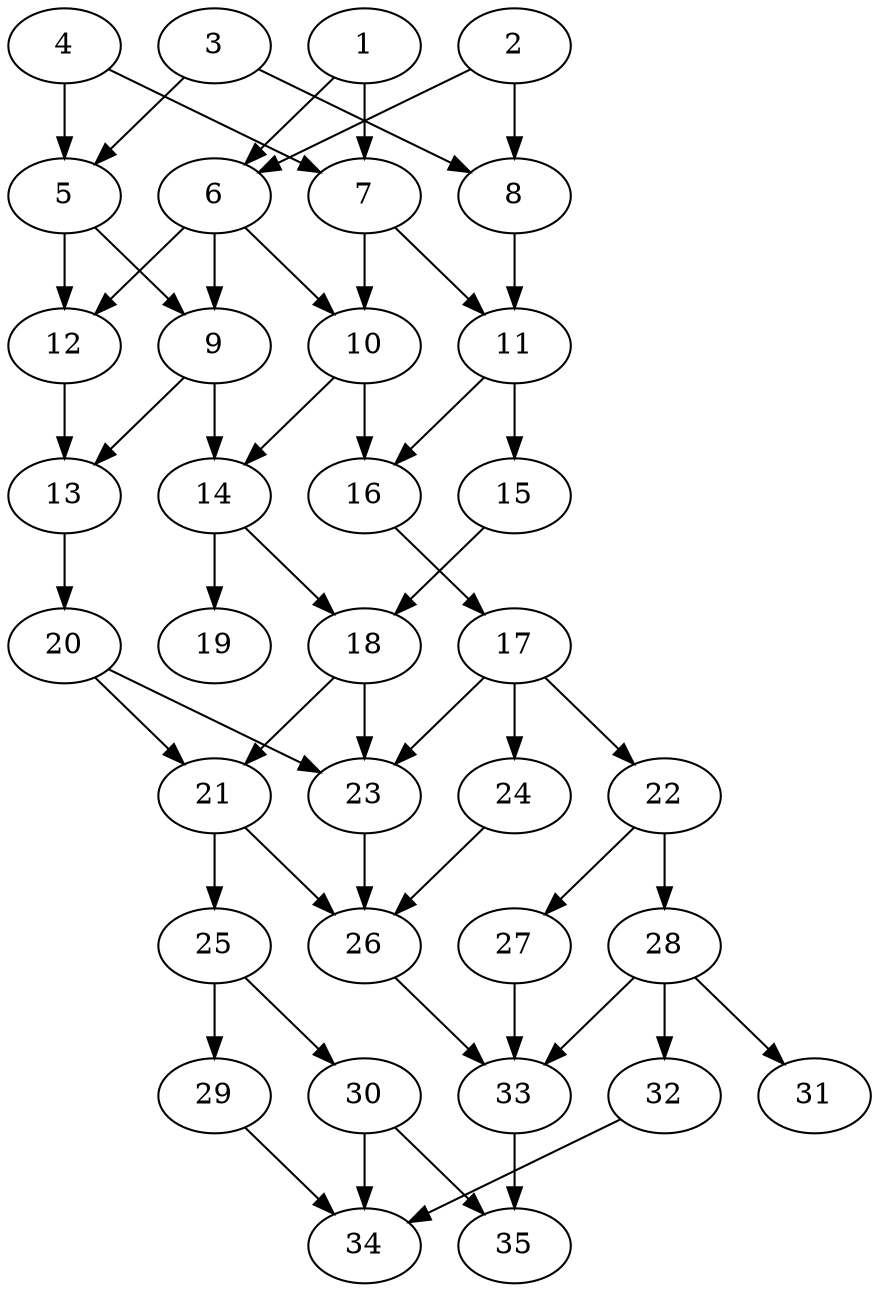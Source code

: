 // DAG automatically generated by daggen at Thu Oct  3 14:05:37 2019
// ./daggen --dot -n 35 --ccr 0.5 --fat 0.5 --regular 0.9 --density 0.6 --mindata 5242880 --maxdata 52428800 
digraph G {
  1 [size="82542592", alpha="0.02", expect_size="41271296"] 
  1 -> 6 [size ="41271296"]
  1 -> 7 [size ="41271296"]
  2 [size="15900672", alpha="0.00", expect_size="7950336"] 
  2 -> 6 [size ="7950336"]
  2 -> 8 [size ="7950336"]
  3 [size="96606208", alpha="0.10", expect_size="48303104"] 
  3 -> 5 [size ="48303104"]
  3 -> 8 [size ="48303104"]
  4 [size="51056640", alpha="0.13", expect_size="25528320"] 
  4 -> 5 [size ="25528320"]
  4 -> 7 [size ="25528320"]
  5 [size="52619264", alpha="0.00", expect_size="26309632"] 
  5 -> 9 [size ="26309632"]
  5 -> 12 [size ="26309632"]
  6 [size="25767936", alpha="0.11", expect_size="12883968"] 
  6 -> 9 [size ="12883968"]
  6 -> 10 [size ="12883968"]
  6 -> 12 [size ="12883968"]
  7 [size="81313792", alpha="0.00", expect_size="40656896"] 
  7 -> 10 [size ="40656896"]
  7 -> 11 [size ="40656896"]
  8 [size="21280768", alpha="0.04", expect_size="10640384"] 
  8 -> 11 [size ="10640384"]
  9 [size="65878016", alpha="0.10", expect_size="32939008"] 
  9 -> 13 [size ="32939008"]
  9 -> 14 [size ="32939008"]
  10 [size="94283776", alpha="0.06", expect_size="47141888"] 
  10 -> 14 [size ="47141888"]
  10 -> 16 [size ="47141888"]
  11 [size="49068032", alpha="0.01", expect_size="24534016"] 
  11 -> 15 [size ="24534016"]
  11 -> 16 [size ="24534016"]
  12 [size="57290752", alpha="0.05", expect_size="28645376"] 
  12 -> 13 [size ="28645376"]
  13 [size="58779648", alpha="0.08", expect_size="29389824"] 
  13 -> 20 [size ="29389824"]
  14 [size="12677120", alpha="0.01", expect_size="6338560"] 
  14 -> 18 [size ="6338560"]
  14 -> 19 [size ="6338560"]
  15 [size="71725056", alpha="0.03", expect_size="35862528"] 
  15 -> 18 [size ="35862528"]
  16 [size="74065920", alpha="0.13", expect_size="37032960"] 
  16 -> 17 [size ="37032960"]
  17 [size="30349312", alpha="0.10", expect_size="15174656"] 
  17 -> 22 [size ="15174656"]
  17 -> 23 [size ="15174656"]
  17 -> 24 [size ="15174656"]
  18 [size="32174080", alpha="0.14", expect_size="16087040"] 
  18 -> 21 [size ="16087040"]
  18 -> 23 [size ="16087040"]
  19 [size="52191232", alpha="0.07", expect_size="26095616"] 
  20 [size="97024000", alpha="0.00", expect_size="48512000"] 
  20 -> 21 [size ="48512000"]
  20 -> 23 [size ="48512000"]
  21 [size="31956992", alpha="0.09", expect_size="15978496"] 
  21 -> 25 [size ="15978496"]
  21 -> 26 [size ="15978496"]
  22 [size="37898240", alpha="0.19", expect_size="18949120"] 
  22 -> 27 [size ="18949120"]
  22 -> 28 [size ="18949120"]
  23 [size="61413376", alpha="0.07", expect_size="30706688"] 
  23 -> 26 [size ="30706688"]
  24 [size="98914304", alpha="0.04", expect_size="49457152"] 
  24 -> 26 [size ="49457152"]
  25 [size="104800256", alpha="0.10", expect_size="52400128"] 
  25 -> 29 [size ="52400128"]
  25 -> 30 [size ="52400128"]
  26 [size="22302720", alpha="0.19", expect_size="11151360"] 
  26 -> 33 [size ="11151360"]
  27 [size="82608128", alpha="0.03", expect_size="41304064"] 
  27 -> 33 [size ="41304064"]
  28 [size="33931264", alpha="0.09", expect_size="16965632"] 
  28 -> 31 [size ="16965632"]
  28 -> 32 [size ="16965632"]
  28 -> 33 [size ="16965632"]
  29 [size="100106240", alpha="0.07", expect_size="50053120"] 
  29 -> 34 [size ="50053120"]
  30 [size="38113280", alpha="0.03", expect_size="19056640"] 
  30 -> 34 [size ="19056640"]
  30 -> 35 [size ="19056640"]
  31 [size="40079360", alpha="0.07", expect_size="20039680"] 
  32 [size="83689472", alpha="0.01", expect_size="41844736"] 
  32 -> 34 [size ="41844736"]
  33 [size="79984640", alpha="0.05", expect_size="39992320"] 
  33 -> 35 [size ="39992320"]
  34 [size="20717568", alpha="0.10", expect_size="10358784"] 
  35 [size="40828928", alpha="0.07", expect_size="20414464"] 
}
